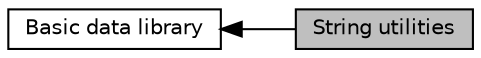 digraph "String utilities"
{
  edge [fontname="Helvetica",fontsize="10",labelfontname="Helvetica",labelfontsize="10"];
  node [fontname="Helvetica",fontsize="10",shape=record];
  rankdir=LR;
  Node0 [label="String utilities",height=0.2,width=0.4,color="black", fillcolor="grey75", style="filled", fontcolor="black"];
  Node1 [label="Basic data library",height=0.2,width=0.4,color="black", fillcolor="white", style="filled",URL="$group__DataLibrary.html"];
  Node1->Node0 [shape=plaintext, dir="back", style="solid"];
}
